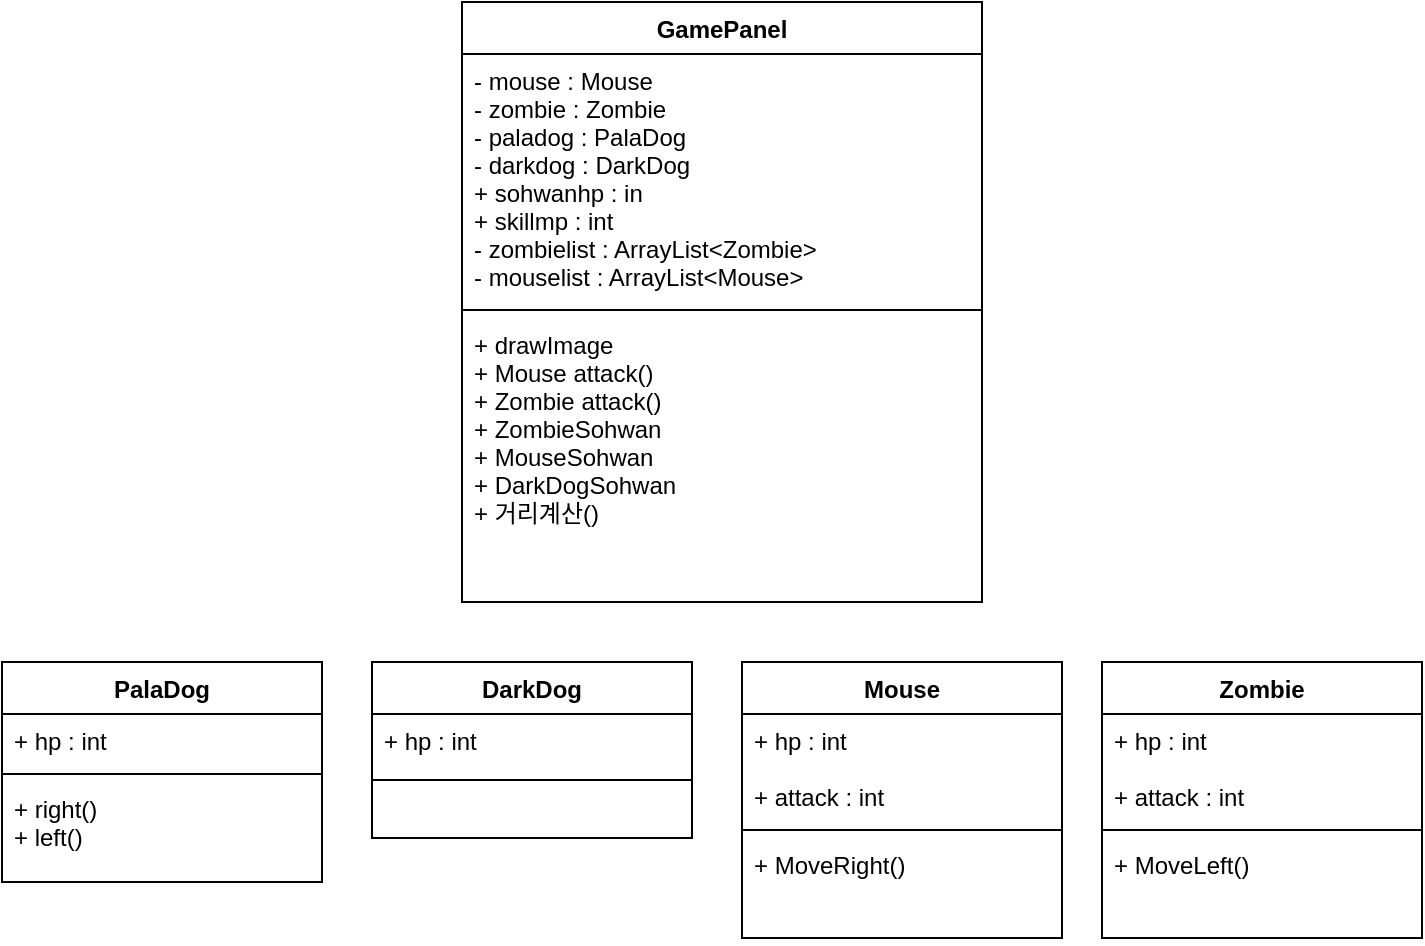 <mxfile version="14.0.1" type="github">
  <diagram name="Page-1" id="e7e014a7-5840-1c2e-5031-d8a46d1fe8dd">
    <mxGraphModel dx="1108" dy="618" grid="1" gridSize="10" guides="1" tooltips="1" connect="1" arrows="1" fold="1" page="1" pageScale="1" pageWidth="1169" pageHeight="826" background="#ffffff" math="0" shadow="0">
      <root>
        <mxCell id="0" />
        <mxCell id="1" parent="0" />
        <mxCell id="q4DwQ50LIF3Ok_dKfQ_P-41" value="GamePanel" style="swimlane;fontStyle=1;align=center;verticalAlign=top;childLayout=stackLayout;horizontal=1;startSize=26;horizontalStack=0;resizeParent=1;resizeParentMax=0;resizeLast=0;collapsible=1;marginBottom=0;" vertex="1" parent="1">
          <mxGeometry x="470" y="130" width="260" height="300" as="geometry">
            <mxRectangle x="240" y="130" width="100" height="26" as="alternateBounds" />
          </mxGeometry>
        </mxCell>
        <mxCell id="q4DwQ50LIF3Ok_dKfQ_P-42" value="- mouse : Mouse &#xa;- zombie : Zombie&#xa;- paladog : PalaDog&#xa;- darkdog : DarkDog&#xa;+ sohwanhp : in&#xa;+ skillmp : int&#xa;- zombielist : ArrayList&lt;Zombie&gt;&#xa;- mouselist : ArrayList&lt;Mouse&gt;&#xa;" style="text;strokeColor=none;fillColor=none;align=left;verticalAlign=top;spacingLeft=4;spacingRight=4;overflow=hidden;rotatable=0;points=[[0,0.5],[1,0.5]];portConstraint=eastwest;" vertex="1" parent="q4DwQ50LIF3Ok_dKfQ_P-41">
          <mxGeometry y="26" width="260" height="124" as="geometry" />
        </mxCell>
        <mxCell id="q4DwQ50LIF3Ok_dKfQ_P-43" value="" style="line;strokeWidth=1;fillColor=none;align=left;verticalAlign=middle;spacingTop=-1;spacingLeft=3;spacingRight=3;rotatable=0;labelPosition=right;points=[];portConstraint=eastwest;" vertex="1" parent="q4DwQ50LIF3Ok_dKfQ_P-41">
          <mxGeometry y="150" width="260" height="8" as="geometry" />
        </mxCell>
        <mxCell id="q4DwQ50LIF3Ok_dKfQ_P-44" value="+ drawImage&#xa;+ Mouse attack()&#xa;+ Zombie attack()&#xa;+ ZombieSohwan&#xa;+ MouseSohwan&#xa;+ DarkDogSohwan&#xa;+ 거리계산()" style="text;strokeColor=none;fillColor=none;align=left;verticalAlign=top;spacingLeft=4;spacingRight=4;overflow=hidden;rotatable=0;points=[[0,0.5],[1,0.5]];portConstraint=eastwest;" vertex="1" parent="q4DwQ50LIF3Ok_dKfQ_P-41">
          <mxGeometry y="158" width="260" height="142" as="geometry" />
        </mxCell>
        <mxCell id="q4DwQ50LIF3Ok_dKfQ_P-45" value="PalaDog" style="swimlane;fontStyle=1;align=center;verticalAlign=top;childLayout=stackLayout;horizontal=1;startSize=26;horizontalStack=0;resizeParent=1;resizeParentMax=0;resizeLast=0;collapsible=1;marginBottom=0;" vertex="1" parent="1">
          <mxGeometry x="240" y="460" width="160" height="110" as="geometry" />
        </mxCell>
        <mxCell id="q4DwQ50LIF3Ok_dKfQ_P-46" value="+ hp : int" style="text;strokeColor=none;fillColor=none;align=left;verticalAlign=top;spacingLeft=4;spacingRight=4;overflow=hidden;rotatable=0;points=[[0,0.5],[1,0.5]];portConstraint=eastwest;" vertex="1" parent="q4DwQ50LIF3Ok_dKfQ_P-45">
          <mxGeometry y="26" width="160" height="26" as="geometry" />
        </mxCell>
        <mxCell id="q4DwQ50LIF3Ok_dKfQ_P-47" value="" style="line;strokeWidth=1;fillColor=none;align=left;verticalAlign=middle;spacingTop=-1;spacingLeft=3;spacingRight=3;rotatable=0;labelPosition=right;points=[];portConstraint=eastwest;" vertex="1" parent="q4DwQ50LIF3Ok_dKfQ_P-45">
          <mxGeometry y="52" width="160" height="8" as="geometry" />
        </mxCell>
        <mxCell id="q4DwQ50LIF3Ok_dKfQ_P-48" value="+ right()&#xa;+ left()" style="text;strokeColor=none;fillColor=none;align=left;verticalAlign=top;spacingLeft=4;spacingRight=4;overflow=hidden;rotatable=0;points=[[0,0.5],[1,0.5]];portConstraint=eastwest;" vertex="1" parent="q4DwQ50LIF3Ok_dKfQ_P-45">
          <mxGeometry y="60" width="160" height="50" as="geometry" />
        </mxCell>
        <mxCell id="q4DwQ50LIF3Ok_dKfQ_P-49" value="DarkDog" style="swimlane;fontStyle=1;align=center;verticalAlign=top;childLayout=stackLayout;horizontal=1;startSize=26;horizontalStack=0;resizeParent=1;resizeParentMax=0;resizeLast=0;collapsible=1;marginBottom=0;" vertex="1" parent="1">
          <mxGeometry x="425" y="460" width="160" height="88" as="geometry" />
        </mxCell>
        <mxCell id="q4DwQ50LIF3Ok_dKfQ_P-50" value="+ hp : int" style="text;strokeColor=none;fillColor=none;align=left;verticalAlign=top;spacingLeft=4;spacingRight=4;overflow=hidden;rotatable=0;points=[[0,0.5],[1,0.5]];portConstraint=eastwest;" vertex="1" parent="q4DwQ50LIF3Ok_dKfQ_P-49">
          <mxGeometry y="26" width="160" height="4" as="geometry" />
        </mxCell>
        <mxCell id="q4DwQ50LIF3Ok_dKfQ_P-51" value="" style="line;strokeWidth=1;fillColor=none;align=left;verticalAlign=middle;spacingTop=-1;spacingLeft=3;spacingRight=3;rotatable=0;labelPosition=right;points=[];portConstraint=eastwest;" vertex="1" parent="q4DwQ50LIF3Ok_dKfQ_P-49">
          <mxGeometry y="30" width="160" height="58" as="geometry" />
        </mxCell>
        <mxCell id="q4DwQ50LIF3Ok_dKfQ_P-55" value="Mouse" style="swimlane;fontStyle=1;align=center;verticalAlign=top;childLayout=stackLayout;horizontal=1;startSize=26;horizontalStack=0;resizeParent=1;resizeParentMax=0;resizeLast=0;collapsible=1;marginBottom=0;" vertex="1" parent="1">
          <mxGeometry x="610" y="460" width="160" height="138" as="geometry" />
        </mxCell>
        <mxCell id="q4DwQ50LIF3Ok_dKfQ_P-56" value="+ hp : int&#xa;&#xa;+ attack : int" style="text;strokeColor=none;fillColor=none;align=left;verticalAlign=top;spacingLeft=4;spacingRight=4;overflow=hidden;rotatable=0;points=[[0,0.5],[1,0.5]];portConstraint=eastwest;" vertex="1" parent="q4DwQ50LIF3Ok_dKfQ_P-55">
          <mxGeometry y="26" width="160" height="54" as="geometry" />
        </mxCell>
        <mxCell id="q4DwQ50LIF3Ok_dKfQ_P-57" value="" style="line;strokeWidth=1;fillColor=none;align=left;verticalAlign=middle;spacingTop=-1;spacingLeft=3;spacingRight=3;rotatable=0;labelPosition=right;points=[];portConstraint=eastwest;" vertex="1" parent="q4DwQ50LIF3Ok_dKfQ_P-55">
          <mxGeometry y="80" width="160" height="8" as="geometry" />
        </mxCell>
        <mxCell id="q4DwQ50LIF3Ok_dKfQ_P-58" value="+ MoveRight()" style="text;strokeColor=none;fillColor=none;align=left;verticalAlign=top;spacingLeft=4;spacingRight=4;overflow=hidden;rotatable=0;points=[[0,0.5],[1,0.5]];portConstraint=eastwest;" vertex="1" parent="q4DwQ50LIF3Ok_dKfQ_P-55">
          <mxGeometry y="88" width="160" height="50" as="geometry" />
        </mxCell>
        <mxCell id="q4DwQ50LIF3Ok_dKfQ_P-59" value="Zombie" style="swimlane;fontStyle=1;align=center;verticalAlign=top;childLayout=stackLayout;horizontal=1;startSize=26;horizontalStack=0;resizeParent=1;resizeParentMax=0;resizeLast=0;collapsible=1;marginBottom=0;" vertex="1" parent="1">
          <mxGeometry x="790" y="460" width="160" height="138" as="geometry" />
        </mxCell>
        <mxCell id="q4DwQ50LIF3Ok_dKfQ_P-60" value="+ hp : int&#xa;&#xa;+ attack : int" style="text;strokeColor=none;fillColor=none;align=left;verticalAlign=top;spacingLeft=4;spacingRight=4;overflow=hidden;rotatable=0;points=[[0,0.5],[1,0.5]];portConstraint=eastwest;" vertex="1" parent="q4DwQ50LIF3Ok_dKfQ_P-59">
          <mxGeometry y="26" width="160" height="54" as="geometry" />
        </mxCell>
        <mxCell id="q4DwQ50LIF3Ok_dKfQ_P-61" value="" style="line;strokeWidth=1;fillColor=none;align=left;verticalAlign=middle;spacingTop=-1;spacingLeft=3;spacingRight=3;rotatable=0;labelPosition=right;points=[];portConstraint=eastwest;" vertex="1" parent="q4DwQ50LIF3Ok_dKfQ_P-59">
          <mxGeometry y="80" width="160" height="8" as="geometry" />
        </mxCell>
        <mxCell id="q4DwQ50LIF3Ok_dKfQ_P-62" value="+ MoveLeft()" style="text;strokeColor=none;fillColor=none;align=left;verticalAlign=top;spacingLeft=4;spacingRight=4;overflow=hidden;rotatable=0;points=[[0,0.5],[1,0.5]];portConstraint=eastwest;" vertex="1" parent="q4DwQ50LIF3Ok_dKfQ_P-59">
          <mxGeometry y="88" width="160" height="50" as="geometry" />
        </mxCell>
      </root>
    </mxGraphModel>
  </diagram>
</mxfile>
